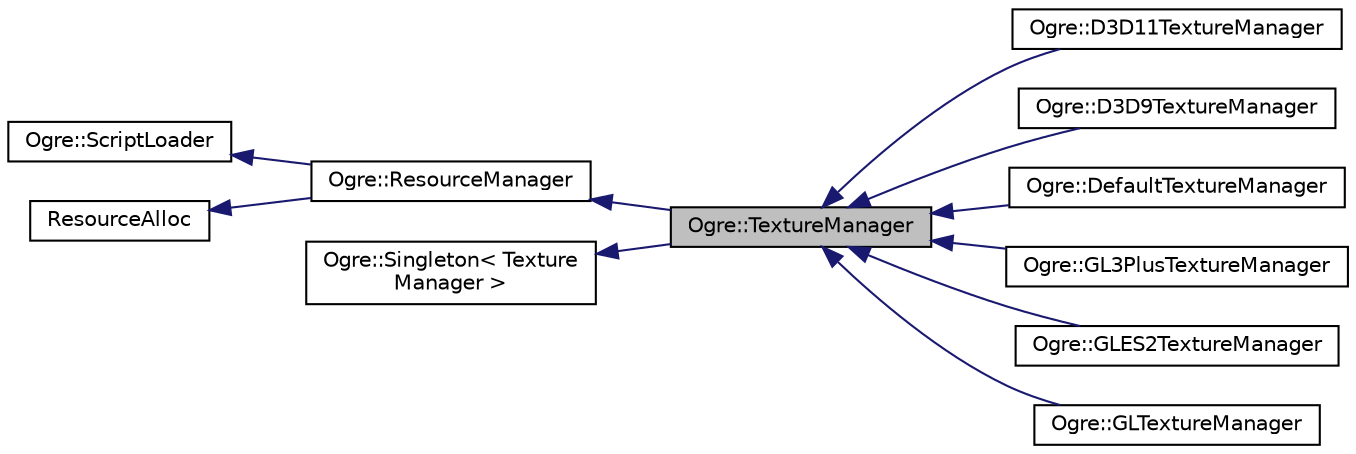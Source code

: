 digraph "Ogre::TextureManager"
{
  bgcolor="transparent";
  edge [fontname="Helvetica",fontsize="10",labelfontname="Helvetica",labelfontsize="10"];
  node [fontname="Helvetica",fontsize="10",shape=record];
  rankdir="LR";
  Node0 [label="Ogre::TextureManager",height=0.2,width=0.4,color="black", fillcolor="grey75", style="filled", fontcolor="black"];
  Node1 -> Node0 [dir="back",color="midnightblue",fontsize="10",style="solid",fontname="Helvetica"];
  Node1 [label="Ogre::ResourceManager",height=0.2,width=0.4,color="black",URL="$class_ogre_1_1_resource_manager.html",tooltip="Defines a generic resource handler. "];
  Node2 -> Node1 [dir="back",color="midnightblue",fontsize="10",style="solid",fontname="Helvetica"];
  Node2 [label="Ogre::ScriptLoader",height=0.2,width=0.4,color="black",URL="$class_ogre_1_1_script_loader.html",tooltip="Abstract class defining the interface used by classes which wish to perform script loading to define ..."];
  Node3 -> Node1 [dir="back",color="midnightblue",fontsize="10",style="solid",fontname="Helvetica"];
  Node3 [label="ResourceAlloc",height=0.2,width=0.4,color="black",URL="$class_ogre_1_1_allocated_object.html"];
  Node4 -> Node0 [dir="back",color="midnightblue",fontsize="10",style="solid",fontname="Helvetica"];
  Node4 [label="Ogre::Singleton\< Texture\lManager \>",height=0.2,width=0.4,color="black",URL="$class_ogre_1_1_singleton.html"];
  Node0 -> Node5 [dir="back",color="midnightblue",fontsize="10",style="solid",fontname="Helvetica"];
  Node5 [label="Ogre::D3D11TextureManager",height=0.2,width=0.4,color="black",URL="$class_ogre_1_1_d3_d11_texture_manager.html"];
  Node0 -> Node6 [dir="back",color="midnightblue",fontsize="10",style="solid",fontname="Helvetica"];
  Node6 [label="Ogre::D3D9TextureManager",height=0.2,width=0.4,color="black",URL="$class_ogre_1_1_d3_d9_texture_manager.html"];
  Node0 -> Node7 [dir="back",color="midnightblue",fontsize="10",style="solid",fontname="Helvetica"];
  Node7 [label="Ogre::DefaultTextureManager",height=0.2,width=0.4,color="black",URL="$class_ogre_1_1_default_texture_manager.html",tooltip="Specialisation of TextureManager for offline processing. Cannot be used with an active RenderSystem..."];
  Node0 -> Node8 [dir="back",color="midnightblue",fontsize="10",style="solid",fontname="Helvetica"];
  Node8 [label="Ogre::GL3PlusTextureManager",height=0.2,width=0.4,color="black",URL="$class_ogre_1_1_g_l3_plus_texture_manager.html",tooltip="GL3Plus-specific implementation of a TextureManager. "];
  Node0 -> Node9 [dir="back",color="midnightblue",fontsize="10",style="solid",fontname="Helvetica"];
  Node9 [label="Ogre::GLES2TextureManager",height=0.2,width=0.4,color="black",URL="$class_ogre_1_1_g_l_e_s2_texture_manager.html",tooltip="GL ES-specific implementation of a TextureManager. "];
  Node0 -> Node10 [dir="back",color="midnightblue",fontsize="10",style="solid",fontname="Helvetica"];
  Node10 [label="Ogre::GLTextureManager",height=0.2,width=0.4,color="black",URL="$class_ogre_1_1_g_l_texture_manager.html",tooltip="GL-specific implementation of a TextureManager. "];
}
